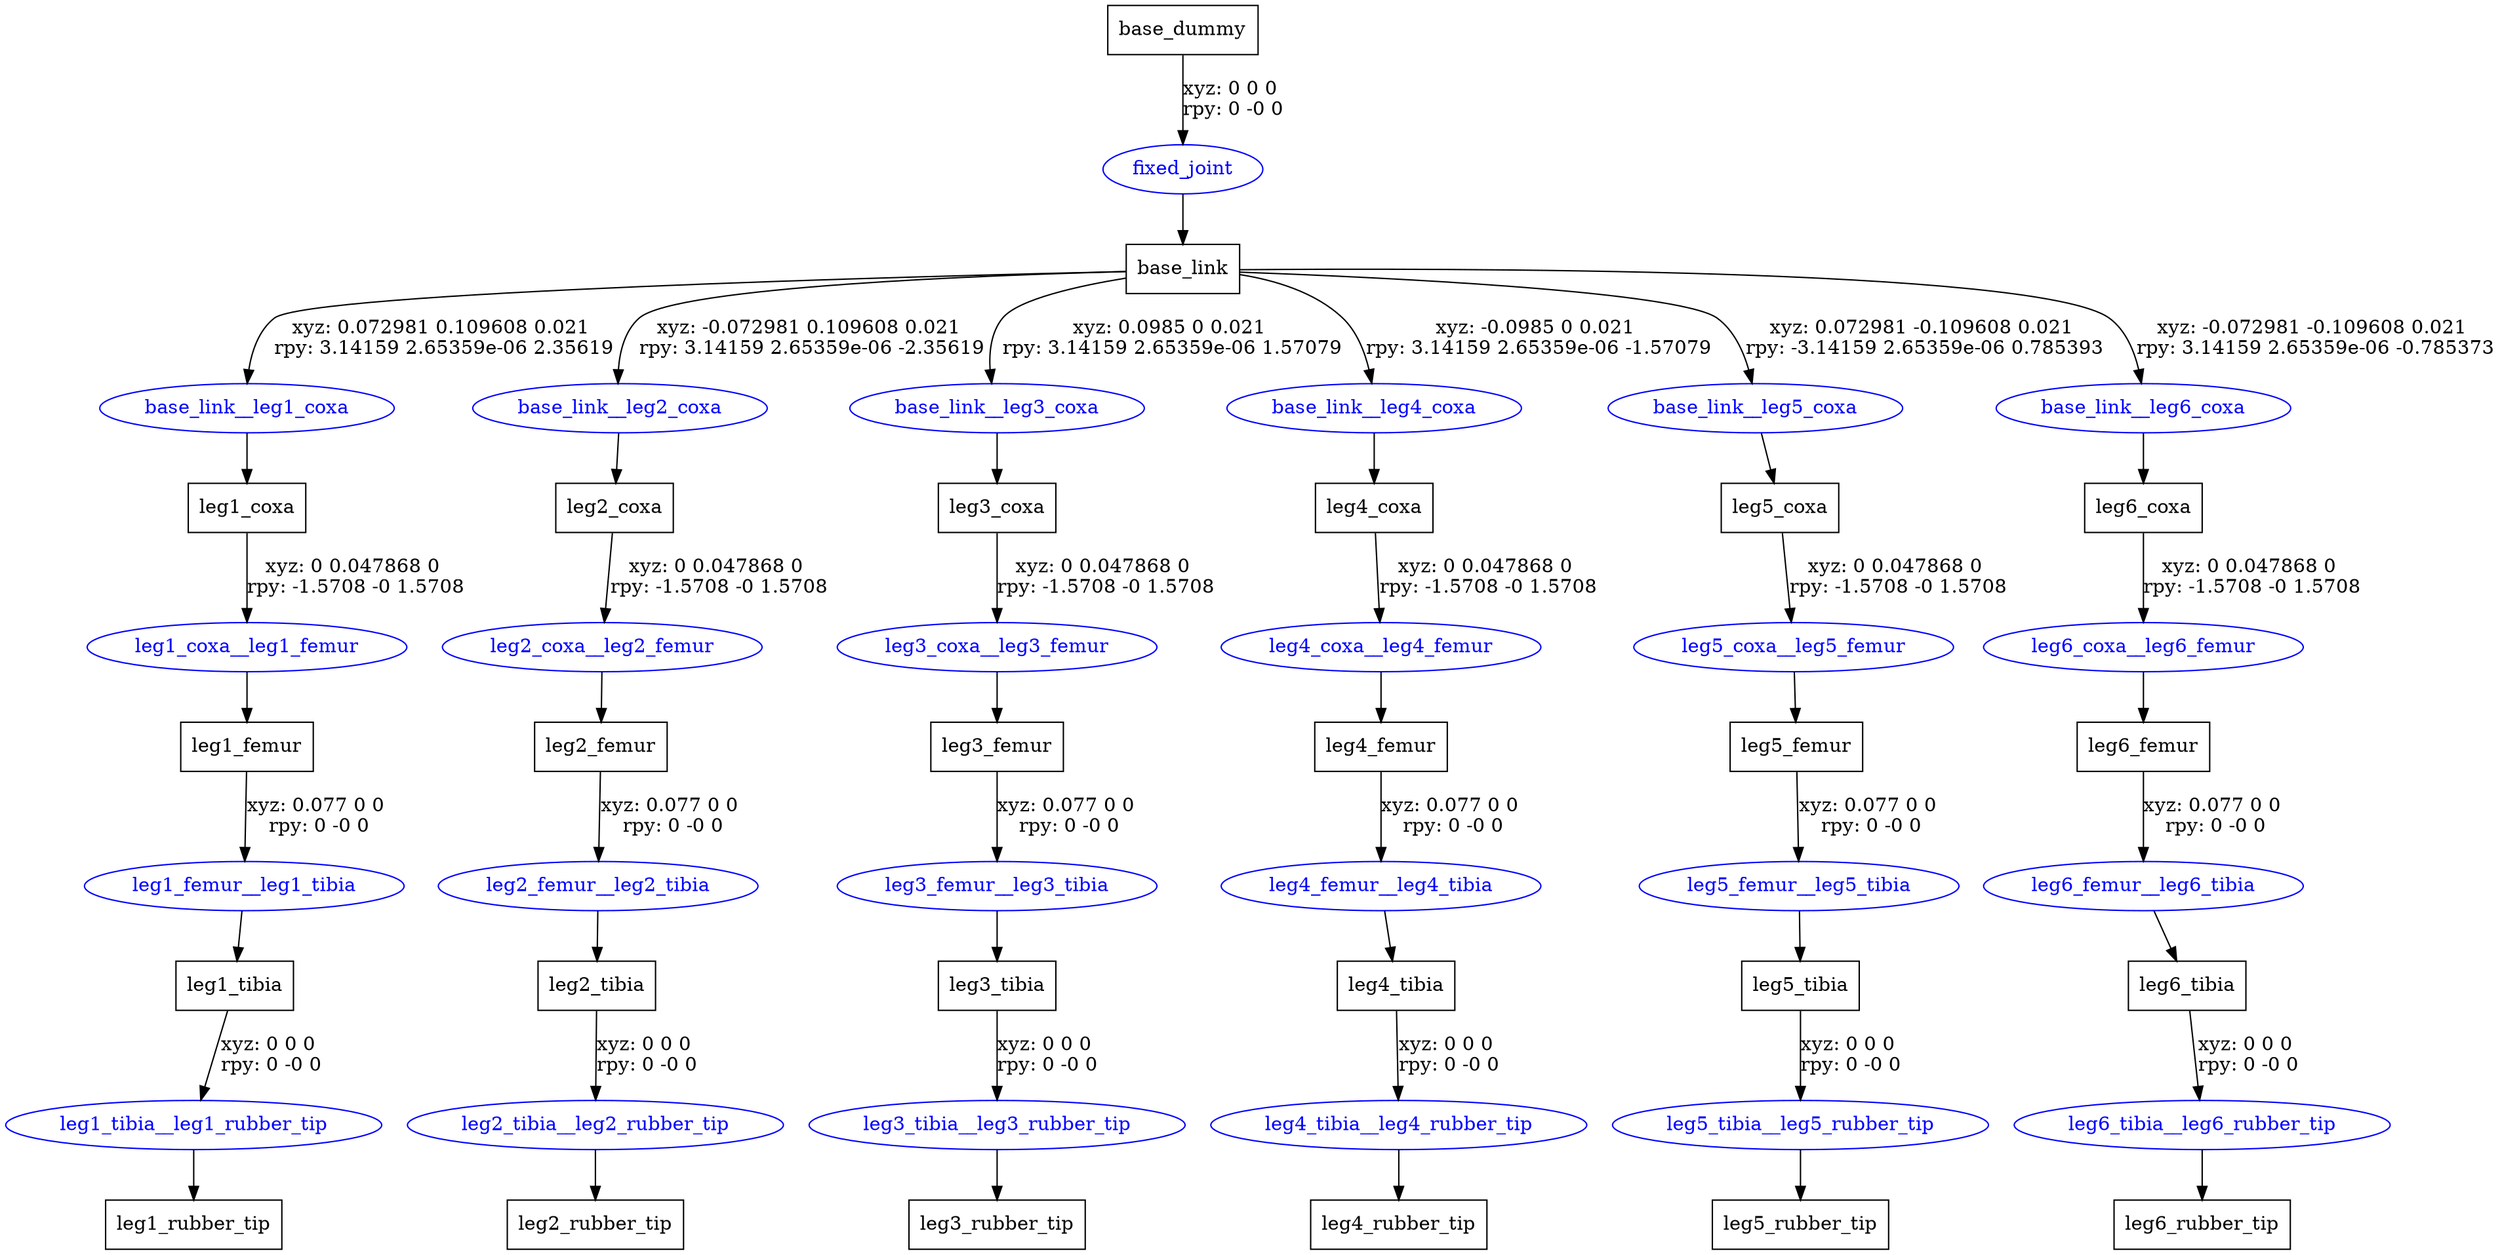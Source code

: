 digraph G {
node [shape=box];
"base_dummy" [label="base_dummy"];
"base_link" [label="base_link"];
"leg1_coxa" [label="leg1_coxa"];
"leg1_femur" [label="leg1_femur"];
"leg1_tibia" [label="leg1_tibia"];
"leg1_rubber_tip" [label="leg1_rubber_tip"];
"leg2_coxa" [label="leg2_coxa"];
"leg2_femur" [label="leg2_femur"];
"leg2_tibia" [label="leg2_tibia"];
"leg2_rubber_tip" [label="leg2_rubber_tip"];
"leg3_coxa" [label="leg3_coxa"];
"leg3_femur" [label="leg3_femur"];
"leg3_tibia" [label="leg3_tibia"];
"leg3_rubber_tip" [label="leg3_rubber_tip"];
"leg4_coxa" [label="leg4_coxa"];
"leg4_femur" [label="leg4_femur"];
"leg4_tibia" [label="leg4_tibia"];
"leg4_rubber_tip" [label="leg4_rubber_tip"];
"leg5_coxa" [label="leg5_coxa"];
"leg5_femur" [label="leg5_femur"];
"leg5_tibia" [label="leg5_tibia"];
"leg5_rubber_tip" [label="leg5_rubber_tip"];
"leg6_coxa" [label="leg6_coxa"];
"leg6_femur" [label="leg6_femur"];
"leg6_tibia" [label="leg6_tibia"];
"leg6_rubber_tip" [label="leg6_rubber_tip"];
node [shape=ellipse, color=blue, fontcolor=blue];
"base_dummy" -> "fixed_joint" [label="xyz: 0 0 0 \nrpy: 0 -0 0"]
"fixed_joint" -> "base_link"
"base_link" -> "base_link__leg1_coxa" [label="xyz: 0.072981 0.109608 0.021 \nrpy: 3.14159 2.65359e-06 2.35619"]
"base_link__leg1_coxa" -> "leg1_coxa"
"leg1_coxa" -> "leg1_coxa__leg1_femur" [label="xyz: 0 0.047868 0 \nrpy: -1.5708 -0 1.5708"]
"leg1_coxa__leg1_femur" -> "leg1_femur"
"leg1_femur" -> "leg1_femur__leg1_tibia" [label="xyz: 0.077 0 0 \nrpy: 0 -0 0"]
"leg1_femur__leg1_tibia" -> "leg1_tibia"
"leg1_tibia" -> "leg1_tibia__leg1_rubber_tip" [label="xyz: 0 0 0 \nrpy: 0 -0 0"]
"leg1_tibia__leg1_rubber_tip" -> "leg1_rubber_tip"
"base_link" -> "base_link__leg2_coxa" [label="xyz: -0.072981 0.109608 0.021 \nrpy: 3.14159 2.65359e-06 -2.35619"]
"base_link__leg2_coxa" -> "leg2_coxa"
"leg2_coxa" -> "leg2_coxa__leg2_femur" [label="xyz: 0 0.047868 0 \nrpy: -1.5708 -0 1.5708"]
"leg2_coxa__leg2_femur" -> "leg2_femur"
"leg2_femur" -> "leg2_femur__leg2_tibia" [label="xyz: 0.077 0 0 \nrpy: 0 -0 0"]
"leg2_femur__leg2_tibia" -> "leg2_tibia"
"leg2_tibia" -> "leg2_tibia__leg2_rubber_tip" [label="xyz: 0 0 0 \nrpy: 0 -0 0"]
"leg2_tibia__leg2_rubber_tip" -> "leg2_rubber_tip"
"base_link" -> "base_link__leg3_coxa" [label="xyz: 0.0985 0 0.021 \nrpy: 3.14159 2.65359e-06 1.57079"]
"base_link__leg3_coxa" -> "leg3_coxa"
"leg3_coxa" -> "leg3_coxa__leg3_femur" [label="xyz: 0 0.047868 0 \nrpy: -1.5708 -0 1.5708"]
"leg3_coxa__leg3_femur" -> "leg3_femur"
"leg3_femur" -> "leg3_femur__leg3_tibia" [label="xyz: 0.077 0 0 \nrpy: 0 -0 0"]
"leg3_femur__leg3_tibia" -> "leg3_tibia"
"leg3_tibia" -> "leg3_tibia__leg3_rubber_tip" [label="xyz: 0 0 0 \nrpy: 0 -0 0"]
"leg3_tibia__leg3_rubber_tip" -> "leg3_rubber_tip"
"base_link" -> "base_link__leg4_coxa" [label="xyz: -0.0985 0 0.021 \nrpy: 3.14159 2.65359e-06 -1.57079"]
"base_link__leg4_coxa" -> "leg4_coxa"
"leg4_coxa" -> "leg4_coxa__leg4_femur" [label="xyz: 0 0.047868 0 \nrpy: -1.5708 -0 1.5708"]
"leg4_coxa__leg4_femur" -> "leg4_femur"
"leg4_femur" -> "leg4_femur__leg4_tibia" [label="xyz: 0.077 0 0 \nrpy: 0 -0 0"]
"leg4_femur__leg4_tibia" -> "leg4_tibia"
"leg4_tibia" -> "leg4_tibia__leg4_rubber_tip" [label="xyz: 0 0 0 \nrpy: 0 -0 0"]
"leg4_tibia__leg4_rubber_tip" -> "leg4_rubber_tip"
"base_link" -> "base_link__leg5_coxa" [label="xyz: 0.072981 -0.109608 0.021 \nrpy: -3.14159 2.65359e-06 0.785393"]
"base_link__leg5_coxa" -> "leg5_coxa"
"leg5_coxa" -> "leg5_coxa__leg5_femur" [label="xyz: 0 0.047868 0 \nrpy: -1.5708 -0 1.5708"]
"leg5_coxa__leg5_femur" -> "leg5_femur"
"leg5_femur" -> "leg5_femur__leg5_tibia" [label="xyz: 0.077 0 0 \nrpy: 0 -0 0"]
"leg5_femur__leg5_tibia" -> "leg5_tibia"
"leg5_tibia" -> "leg5_tibia__leg5_rubber_tip" [label="xyz: 0 0 0 \nrpy: 0 -0 0"]
"leg5_tibia__leg5_rubber_tip" -> "leg5_rubber_tip"
"base_link" -> "base_link__leg6_coxa" [label="xyz: -0.072981 -0.109608 0.021 \nrpy: 3.14159 2.65359e-06 -0.785373"]
"base_link__leg6_coxa" -> "leg6_coxa"
"leg6_coxa" -> "leg6_coxa__leg6_femur" [label="xyz: 0 0.047868 0 \nrpy: -1.5708 -0 1.5708"]
"leg6_coxa__leg6_femur" -> "leg6_femur"
"leg6_femur" -> "leg6_femur__leg6_tibia" [label="xyz: 0.077 0 0 \nrpy: 0 -0 0"]
"leg6_femur__leg6_tibia" -> "leg6_tibia"
"leg6_tibia" -> "leg6_tibia__leg6_rubber_tip" [label="xyz: 0 0 0 \nrpy: 0 -0 0"]
"leg6_tibia__leg6_rubber_tip" -> "leg6_rubber_tip"
}
